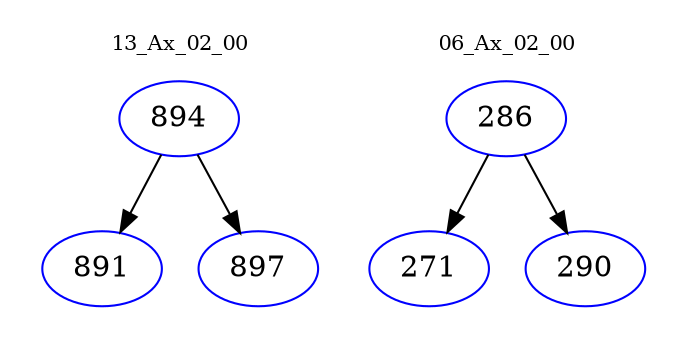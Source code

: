 digraph{
subgraph cluster_0 {
color = white
label = "13_Ax_02_00";
fontsize=10;
T0_894 [label="894", color="blue"]
T0_894 -> T0_891 [color="black"]
T0_891 [label="891", color="blue"]
T0_894 -> T0_897 [color="black"]
T0_897 [label="897", color="blue"]
}
subgraph cluster_1 {
color = white
label = "06_Ax_02_00";
fontsize=10;
T1_286 [label="286", color="blue"]
T1_286 -> T1_271 [color="black"]
T1_271 [label="271", color="blue"]
T1_286 -> T1_290 [color="black"]
T1_290 [label="290", color="blue"]
}
}
